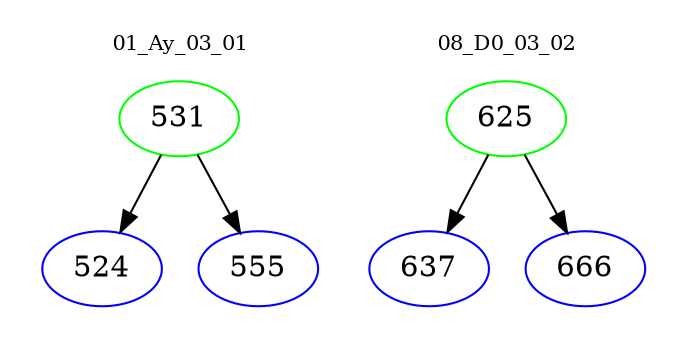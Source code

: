 digraph{
subgraph cluster_0 {
color = white
label = "01_Ay_03_01";
fontsize=10;
T0_531 [label="531", color="green"]
T0_531 -> T0_524 [color="black"]
T0_524 [label="524", color="blue"]
T0_531 -> T0_555 [color="black"]
T0_555 [label="555", color="blue"]
}
subgraph cluster_1 {
color = white
label = "08_D0_03_02";
fontsize=10;
T1_625 [label="625", color="green"]
T1_625 -> T1_637 [color="black"]
T1_637 [label="637", color="blue"]
T1_625 -> T1_666 [color="black"]
T1_666 [label="666", color="blue"]
}
}
